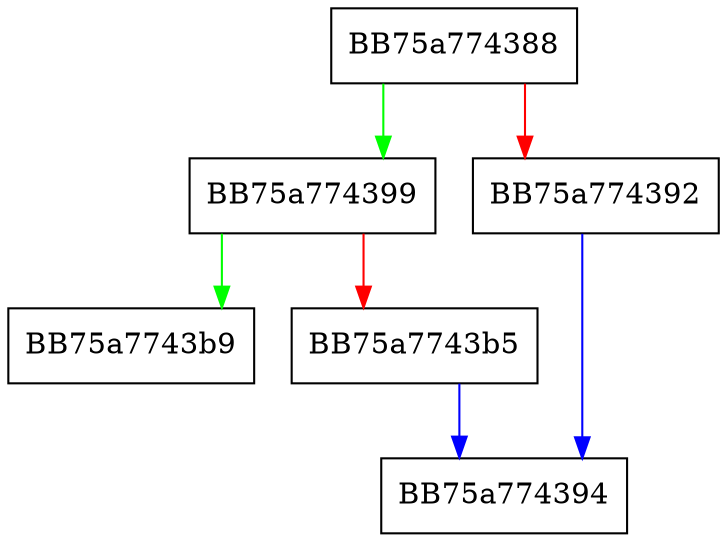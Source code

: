 digraph parse_bcp47_code_page {
  node [shape="box"];
  graph [splines=ortho];
  BB75a774388 -> BB75a774399 [color="green"];
  BB75a774388 -> BB75a774392 [color="red"];
  BB75a774392 -> BB75a774394 [color="blue"];
  BB75a774399 -> BB75a7743b9 [color="green"];
  BB75a774399 -> BB75a7743b5 [color="red"];
  BB75a7743b5 -> BB75a774394 [color="blue"];
}